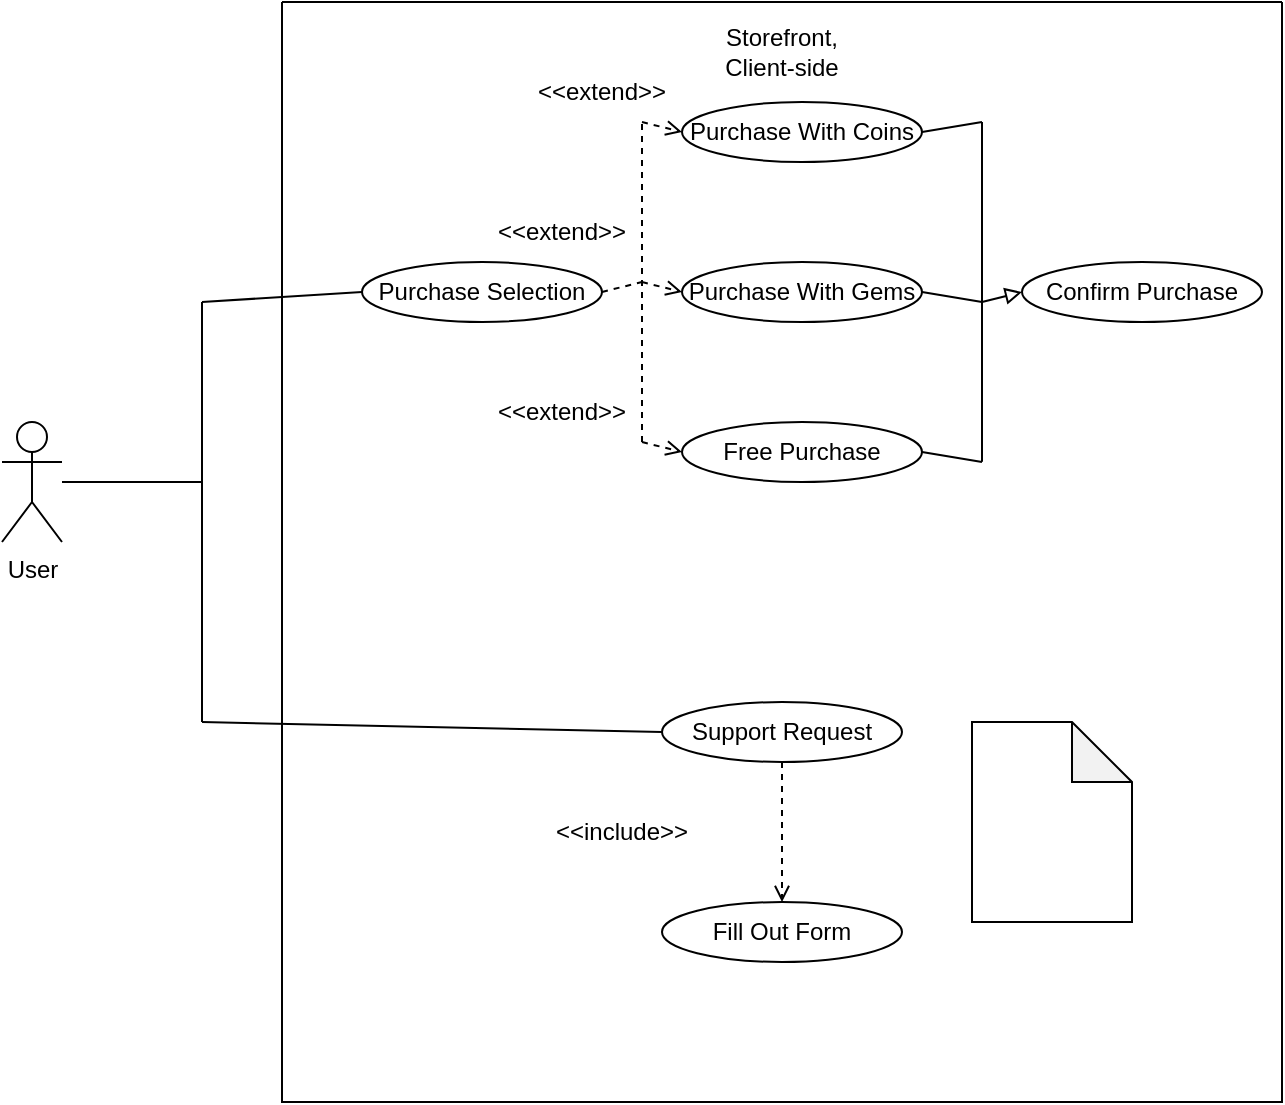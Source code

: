 <mxfile version="22.1.4" type="github">
  <diagram name="Page-1" id="c4acf3e9-155e-7222-9cf6-157b1a14988f">
    <mxGraphModel dx="1248" dy="219" grid="1" gridSize="10" guides="1" tooltips="1" connect="1" arrows="1" fold="1" page="1" pageScale="1" pageWidth="850" pageHeight="1100" background="none" math="0" shadow="0">
      <root>
        <mxCell id="0" />
        <mxCell id="1" parent="0" />
        <mxCell id="6rVkEMSzZNJv9Jw--LsQ-2" value="User" style="shape=umlActor;verticalLabelPosition=bottom;verticalAlign=top;html=1;outlineConnect=0;" parent="1" vertex="1">
          <mxGeometry x="-100" y="450" width="30" height="60" as="geometry" />
        </mxCell>
        <mxCell id="6rVkEMSzZNJv9Jw--LsQ-4" value="" style="swimlane;startSize=0;" parent="1" vertex="1">
          <mxGeometry x="40" y="240" width="500" height="550" as="geometry" />
        </mxCell>
        <mxCell id="6rVkEMSzZNJv9Jw--LsQ-5" value="Storefront, Client-side" style="text;html=1;strokeColor=none;fillColor=none;align=center;verticalAlign=middle;whiteSpace=wrap;rounded=0;" parent="6rVkEMSzZNJv9Jw--LsQ-4" vertex="1">
          <mxGeometry x="220" y="10" width="60" height="30" as="geometry" />
        </mxCell>
        <mxCell id="6rVkEMSzZNJv9Jw--LsQ-6" value="Purchase Selection" style="ellipse;whiteSpace=wrap;html=1;" parent="6rVkEMSzZNJv9Jw--LsQ-4" vertex="1">
          <mxGeometry x="40" y="130" width="120" height="30" as="geometry" />
        </mxCell>
        <mxCell id="6rVkEMSzZNJv9Jw--LsQ-7" value="Support Request" style="ellipse;whiteSpace=wrap;html=1;" parent="6rVkEMSzZNJv9Jw--LsQ-4" vertex="1">
          <mxGeometry x="190" y="350" width="120" height="30" as="geometry" />
        </mxCell>
        <mxCell id="GZJDSuBRJRVgtKvTtqQu-1" value="" style="endArrow=none;html=1;rounded=0;exitX=0.4;exitY=0.4;exitDx=0;exitDy=0;exitPerimeter=0;dashed=1;" edge="1" parent="6rVkEMSzZNJv9Jw--LsQ-4">
          <mxGeometry width="50" height="50" relative="1" as="geometry">
            <mxPoint x="180" y="220" as="sourcePoint" />
            <mxPoint x="180" y="60" as="targetPoint" />
          </mxGeometry>
        </mxCell>
        <mxCell id="GZJDSuBRJRVgtKvTtqQu-3" value="Purchase With Coins" style="ellipse;whiteSpace=wrap;html=1;" vertex="1" parent="6rVkEMSzZNJv9Jw--LsQ-4">
          <mxGeometry x="200" y="50" width="120" height="30" as="geometry" />
        </mxCell>
        <mxCell id="GZJDSuBRJRVgtKvTtqQu-4" value="Purchase With Gems" style="ellipse;whiteSpace=wrap;html=1;" vertex="1" parent="6rVkEMSzZNJv9Jw--LsQ-4">
          <mxGeometry x="200" y="130" width="120" height="30" as="geometry" />
        </mxCell>
        <mxCell id="GZJDSuBRJRVgtKvTtqQu-5" value="Free Purchase" style="ellipse;whiteSpace=wrap;html=1;" vertex="1" parent="6rVkEMSzZNJv9Jw--LsQ-4">
          <mxGeometry x="200" y="210" width="120" height="30" as="geometry" />
        </mxCell>
        <mxCell id="GZJDSuBRJRVgtKvTtqQu-6" value="" style="endArrow=open;html=1;rounded=0;dashed=1;endFill=0;entryX=0;entryY=0.5;entryDx=0;entryDy=0;" edge="1" parent="6rVkEMSzZNJv9Jw--LsQ-4" target="GZJDSuBRJRVgtKvTtqQu-4">
          <mxGeometry width="50" height="50" relative="1" as="geometry">
            <mxPoint x="180" y="140" as="sourcePoint" />
            <mxPoint x="180" y="140" as="targetPoint" />
          </mxGeometry>
        </mxCell>
        <mxCell id="GZJDSuBRJRVgtKvTtqQu-18" value="&amp;lt;&amp;lt;extend&amp;gt;&amp;gt;" style="text;html=1;strokeColor=none;fillColor=none;align=center;verticalAlign=middle;whiteSpace=wrap;rounded=0;" vertex="1" parent="6rVkEMSzZNJv9Jw--LsQ-4">
          <mxGeometry x="130" y="30" width="60" height="30" as="geometry" />
        </mxCell>
        <mxCell id="GZJDSuBRJRVgtKvTtqQu-19" value="&amp;lt;&amp;lt;extend&amp;gt;&amp;gt;" style="text;html=1;strokeColor=none;fillColor=none;align=center;verticalAlign=middle;whiteSpace=wrap;rounded=0;" vertex="1" parent="6rVkEMSzZNJv9Jw--LsQ-4">
          <mxGeometry x="110" y="100" width="60" height="30" as="geometry" />
        </mxCell>
        <mxCell id="GZJDSuBRJRVgtKvTtqQu-20" value="&amp;lt;&amp;lt;extend&amp;gt;&amp;gt;" style="text;html=1;strokeColor=none;fillColor=none;align=center;verticalAlign=middle;whiteSpace=wrap;rounded=0;" vertex="1" parent="6rVkEMSzZNJv9Jw--LsQ-4">
          <mxGeometry x="110" y="190" width="60" height="30" as="geometry" />
        </mxCell>
        <mxCell id="GZJDSuBRJRVgtKvTtqQu-21" value="Confirm Purchase" style="ellipse;whiteSpace=wrap;html=1;" vertex="1" parent="6rVkEMSzZNJv9Jw--LsQ-4">
          <mxGeometry x="370" y="130" width="120" height="30" as="geometry" />
        </mxCell>
        <mxCell id="GZJDSuBRJRVgtKvTtqQu-26" value="" style="endArrow=block;html=1;rounded=0;endFill=0;entryX=0;entryY=0.5;entryDx=0;entryDy=0;" edge="1" parent="6rVkEMSzZNJv9Jw--LsQ-4" target="GZJDSuBRJRVgtKvTtqQu-21">
          <mxGeometry width="50" height="50" relative="1" as="geometry">
            <mxPoint x="350" y="150" as="sourcePoint" />
            <mxPoint x="350" y="150" as="targetPoint" />
          </mxGeometry>
        </mxCell>
        <mxCell id="GZJDSuBRJRVgtKvTtqQu-27" value="&amp;lt;&amp;lt;include&amp;gt;&amp;gt;" style="text;html=1;strokeColor=none;fillColor=none;align=center;verticalAlign=middle;whiteSpace=wrap;rounded=0;" vertex="1" parent="6rVkEMSzZNJv9Jw--LsQ-4">
          <mxGeometry x="140" y="400" width="60" height="30" as="geometry" />
        </mxCell>
        <mxCell id="GZJDSuBRJRVgtKvTtqQu-28" value="Fill Out Form" style="ellipse;whiteSpace=wrap;html=1;" vertex="1" parent="6rVkEMSzZNJv9Jw--LsQ-4">
          <mxGeometry x="190" y="450" width="120" height="30" as="geometry" />
        </mxCell>
        <mxCell id="GZJDSuBRJRVgtKvTtqQu-29" value="" style="endArrow=open;html=1;rounded=0;dashed=1;endFill=0;entryX=0.5;entryY=0;entryDx=0;entryDy=0;exitX=0.5;exitY=1;exitDx=0;exitDy=0;" edge="1" parent="6rVkEMSzZNJv9Jw--LsQ-4" source="6rVkEMSzZNJv9Jw--LsQ-7" target="GZJDSuBRJRVgtKvTtqQu-28">
          <mxGeometry width="50" height="50" relative="1" as="geometry">
            <mxPoint x="190" y="150" as="sourcePoint" />
            <mxPoint x="210" y="155" as="targetPoint" />
          </mxGeometry>
        </mxCell>
        <mxCell id="GZJDSuBRJRVgtKvTtqQu-30" value="" style="shape=note;whiteSpace=wrap;html=1;backgroundOutline=1;darkOpacity=0.05;" vertex="1" parent="6rVkEMSzZNJv9Jw--LsQ-4">
          <mxGeometry x="345" y="360" width="80" height="100" as="geometry" />
        </mxCell>
        <mxCell id="6rVkEMSzZNJv9Jw--LsQ-10" value="" style="endArrow=none;html=1;rounded=0;entryX=0;entryY=0.5;entryDx=0;entryDy=0;" parent="1" target="6rVkEMSzZNJv9Jw--LsQ-6" edge="1">
          <mxGeometry width="50" height="50" relative="1" as="geometry">
            <mxPoint y="390" as="sourcePoint" />
            <mxPoint x="-10" y="500" as="targetPoint" />
          </mxGeometry>
        </mxCell>
        <mxCell id="6rVkEMSzZNJv9Jw--LsQ-12" value="" style="endArrow=none;html=1;rounded=0;" parent="1" edge="1">
          <mxGeometry width="50" height="50" relative="1" as="geometry">
            <mxPoint y="390" as="sourcePoint" />
            <mxPoint y="600" as="targetPoint" />
          </mxGeometry>
        </mxCell>
        <mxCell id="6rVkEMSzZNJv9Jw--LsQ-14" value="" style="endArrow=none;html=1;rounded=0;entryX=0;entryY=0.5;entryDx=0;entryDy=0;" parent="1" target="6rVkEMSzZNJv9Jw--LsQ-7" edge="1">
          <mxGeometry width="50" height="50" relative="1" as="geometry">
            <mxPoint y="600" as="sourcePoint" />
            <mxPoint x="450" y="440" as="targetPoint" />
          </mxGeometry>
        </mxCell>
        <mxCell id="6rVkEMSzZNJv9Jw--LsQ-15" value="" style="endArrow=none;html=1;rounded=0;" parent="1" source="6rVkEMSzZNJv9Jw--LsQ-2" edge="1">
          <mxGeometry width="50" height="50" relative="1" as="geometry">
            <mxPoint x="400" y="490" as="sourcePoint" />
            <mxPoint y="480" as="targetPoint" />
          </mxGeometry>
        </mxCell>
        <mxCell id="GZJDSuBRJRVgtKvTtqQu-2" value="" style="endArrow=none;html=1;rounded=0;exitX=1;exitY=0.5;exitDx=0;exitDy=0;dashed=1;" edge="1" parent="1" source="6rVkEMSzZNJv9Jw--LsQ-6">
          <mxGeometry width="50" height="50" relative="1" as="geometry">
            <mxPoint x="250" y="470" as="sourcePoint" />
            <mxPoint x="220" y="380" as="targetPoint" />
          </mxGeometry>
        </mxCell>
        <mxCell id="GZJDSuBRJRVgtKvTtqQu-16" value="" style="endArrow=open;html=1;rounded=0;dashed=1;endFill=0;entryX=0;entryY=0.5;entryDx=0;entryDy=0;" edge="1" parent="1" target="GZJDSuBRJRVgtKvTtqQu-3">
          <mxGeometry width="50" height="50" relative="1" as="geometry">
            <mxPoint x="220" y="300" as="sourcePoint" />
            <mxPoint x="250" y="385" as="targetPoint" />
          </mxGeometry>
        </mxCell>
        <mxCell id="GZJDSuBRJRVgtKvTtqQu-17" value="" style="endArrow=open;html=1;rounded=0;dashed=1;endFill=0;entryX=0;entryY=0.5;entryDx=0;entryDy=0;" edge="1" parent="1" target="GZJDSuBRJRVgtKvTtqQu-5">
          <mxGeometry width="50" height="50" relative="1" as="geometry">
            <mxPoint x="220" y="460" as="sourcePoint" />
            <mxPoint x="250" y="315" as="targetPoint" />
          </mxGeometry>
        </mxCell>
        <mxCell id="GZJDSuBRJRVgtKvTtqQu-22" value="" style="endArrow=none;html=1;rounded=0;exitX=0.7;exitY=0.418;exitDx=0;exitDy=0;exitPerimeter=0;entryX=0.7;entryY=0.109;entryDx=0;entryDy=0;entryPerimeter=0;" edge="1" parent="1" source="6rVkEMSzZNJv9Jw--LsQ-4" target="6rVkEMSzZNJv9Jw--LsQ-4">
          <mxGeometry width="50" height="50" relative="1" as="geometry">
            <mxPoint x="250" y="440" as="sourcePoint" />
            <mxPoint x="300" y="390" as="targetPoint" />
          </mxGeometry>
        </mxCell>
        <mxCell id="GZJDSuBRJRVgtKvTtqQu-23" value="" style="endArrow=none;html=1;rounded=0;exitX=1;exitY=0.5;exitDx=0;exitDy=0;" edge="1" parent="1" source="GZJDSuBRJRVgtKvTtqQu-5">
          <mxGeometry width="50" height="50" relative="1" as="geometry">
            <mxPoint x="400" y="480" as="sourcePoint" />
            <mxPoint x="390" y="470" as="targetPoint" />
          </mxGeometry>
        </mxCell>
        <mxCell id="GZJDSuBRJRVgtKvTtqQu-24" value="" style="endArrow=none;html=1;rounded=0;entryX=1;entryY=0.5;entryDx=0;entryDy=0;" edge="1" parent="1" target="GZJDSuBRJRVgtKvTtqQu-4">
          <mxGeometry width="50" height="50" relative="1" as="geometry">
            <mxPoint x="390" y="390" as="sourcePoint" />
            <mxPoint x="410" y="320" as="targetPoint" />
          </mxGeometry>
        </mxCell>
        <mxCell id="GZJDSuBRJRVgtKvTtqQu-25" value="" style="endArrow=none;html=1;rounded=0;entryX=1;entryY=0.5;entryDx=0;entryDy=0;" edge="1" parent="1" target="GZJDSuBRJRVgtKvTtqQu-3">
          <mxGeometry width="50" height="50" relative="1" as="geometry">
            <mxPoint x="390" y="300" as="sourcePoint" />
            <mxPoint x="420" y="330" as="targetPoint" />
          </mxGeometry>
        </mxCell>
      </root>
    </mxGraphModel>
  </diagram>
</mxfile>
